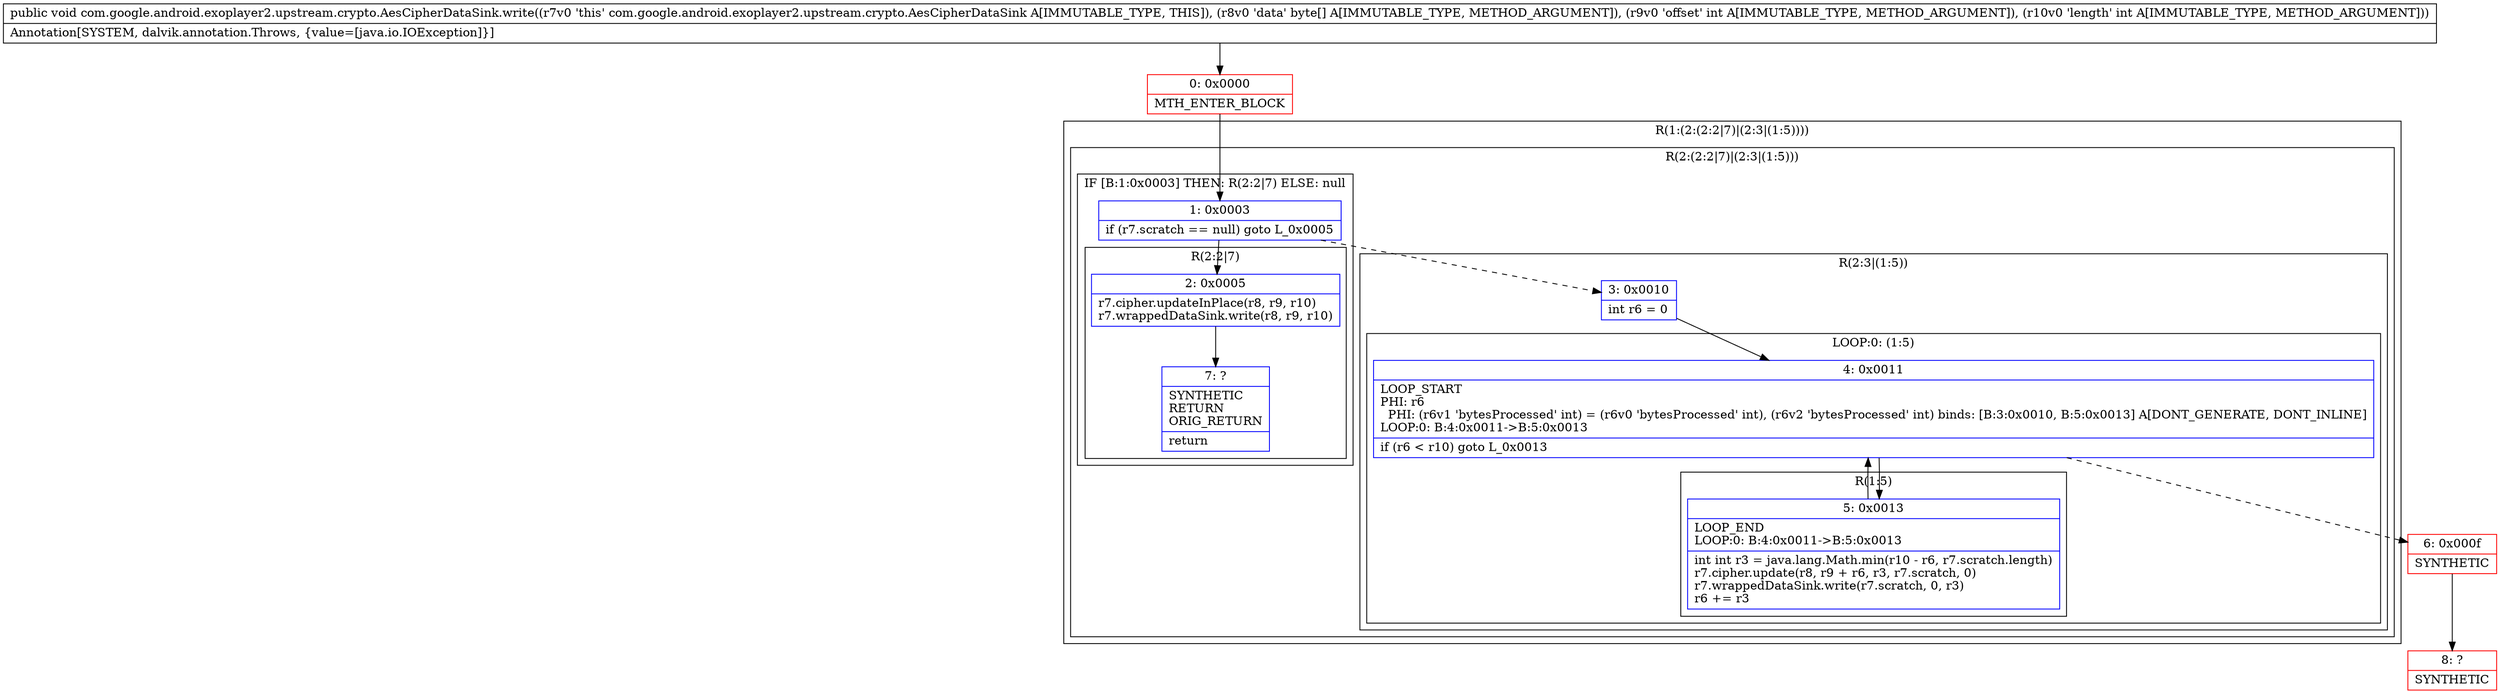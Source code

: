 digraph "CFG forcom.google.android.exoplayer2.upstream.crypto.AesCipherDataSink.write([BII)V" {
subgraph cluster_Region_318522343 {
label = "R(1:(2:(2:2|7)|(2:3|(1:5))))";
node [shape=record,color=blue];
subgraph cluster_Region_1447295414 {
label = "R(2:(2:2|7)|(2:3|(1:5)))";
node [shape=record,color=blue];
subgraph cluster_IfRegion_1455867934 {
label = "IF [B:1:0x0003] THEN: R(2:2|7) ELSE: null";
node [shape=record,color=blue];
Node_1 [shape=record,label="{1\:\ 0x0003|if (r7.scratch == null) goto L_0x0005\l}"];
subgraph cluster_Region_1778220141 {
label = "R(2:2|7)";
node [shape=record,color=blue];
Node_2 [shape=record,label="{2\:\ 0x0005|r7.cipher.updateInPlace(r8, r9, r10)\lr7.wrappedDataSink.write(r8, r9, r10)\l}"];
Node_7 [shape=record,label="{7\:\ ?|SYNTHETIC\lRETURN\lORIG_RETURN\l|return\l}"];
}
}
subgraph cluster_Region_903579845 {
label = "R(2:3|(1:5))";
node [shape=record,color=blue];
Node_3 [shape=record,label="{3\:\ 0x0010|int r6 = 0\l}"];
subgraph cluster_LoopRegion_853722285 {
label = "LOOP:0: (1:5)";
node [shape=record,color=blue];
Node_4 [shape=record,label="{4\:\ 0x0011|LOOP_START\lPHI: r6 \l  PHI: (r6v1 'bytesProcessed' int) = (r6v0 'bytesProcessed' int), (r6v2 'bytesProcessed' int) binds: [B:3:0x0010, B:5:0x0013] A[DONT_GENERATE, DONT_INLINE]\lLOOP:0: B:4:0x0011\-\>B:5:0x0013\l|if (r6 \< r10) goto L_0x0013\l}"];
subgraph cluster_Region_265001294 {
label = "R(1:5)";
node [shape=record,color=blue];
Node_5 [shape=record,label="{5\:\ 0x0013|LOOP_END\lLOOP:0: B:4:0x0011\-\>B:5:0x0013\l|int int r3 = java.lang.Math.min(r10 \- r6, r7.scratch.length)\lr7.cipher.update(r8, r9 + r6, r3, r7.scratch, 0)\lr7.wrappedDataSink.write(r7.scratch, 0, r3)\lr6 += r3\l}"];
}
}
}
}
}
Node_0 [shape=record,color=red,label="{0\:\ 0x0000|MTH_ENTER_BLOCK\l}"];
Node_6 [shape=record,color=red,label="{6\:\ 0x000f|SYNTHETIC\l}"];
Node_8 [shape=record,color=red,label="{8\:\ ?|SYNTHETIC\l}"];
MethodNode[shape=record,label="{public void com.google.android.exoplayer2.upstream.crypto.AesCipherDataSink.write((r7v0 'this' com.google.android.exoplayer2.upstream.crypto.AesCipherDataSink A[IMMUTABLE_TYPE, THIS]), (r8v0 'data' byte[] A[IMMUTABLE_TYPE, METHOD_ARGUMENT]), (r9v0 'offset' int A[IMMUTABLE_TYPE, METHOD_ARGUMENT]), (r10v0 'length' int A[IMMUTABLE_TYPE, METHOD_ARGUMENT]))  | Annotation[SYSTEM, dalvik.annotation.Throws, \{value=[java.io.IOException]\}]\l}"];
MethodNode -> Node_0;
Node_1 -> Node_2;
Node_1 -> Node_3[style=dashed];
Node_2 -> Node_7;
Node_3 -> Node_4;
Node_4 -> Node_5;
Node_4 -> Node_6[style=dashed];
Node_5 -> Node_4;
Node_0 -> Node_1;
Node_6 -> Node_8;
}

